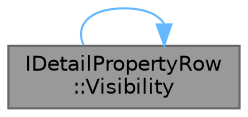 digraph "IDetailPropertyRow::Visibility"
{
 // INTERACTIVE_SVG=YES
 // LATEX_PDF_SIZE
  bgcolor="transparent";
  edge [fontname=Helvetica,fontsize=10,labelfontname=Helvetica,labelfontsize=10];
  node [fontname=Helvetica,fontsize=10,shape=box,height=0.2,width=0.4];
  rankdir="LR";
  Node1 [id="Node000001",label="IDetailPropertyRow\l::Visibility",height=0.2,width=0.4,color="gray40", fillcolor="grey60", style="filled", fontcolor="black",tooltip="Sets the visibility of this property."];
  Node1 -> Node1 [id="edge1_Node000001_Node000001",color="steelblue1",style="solid",tooltip=" "];
}
